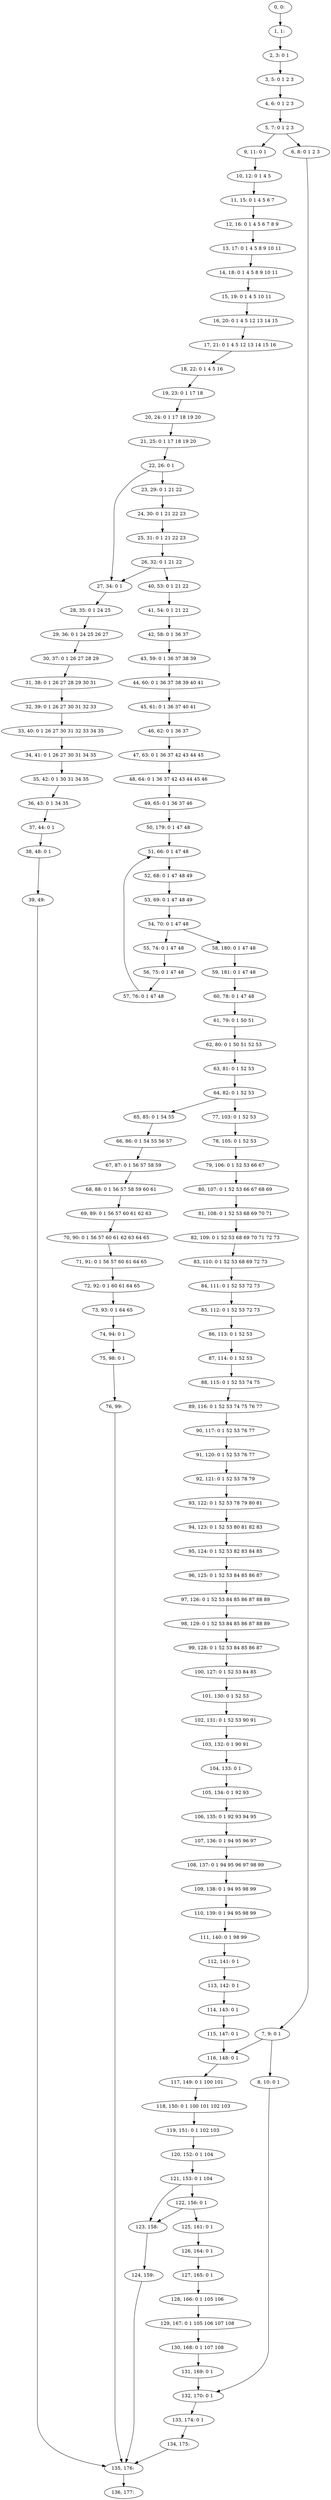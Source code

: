 digraph G {
0[label="0, 0: "];
1[label="1, 1: "];
2[label="2, 3: 0 1 "];
3[label="3, 5: 0 1 2 3 "];
4[label="4, 6: 0 1 2 3 "];
5[label="5, 7: 0 1 2 3 "];
6[label="6, 8: 0 1 2 3 "];
7[label="7, 9: 0 1 "];
8[label="8, 10: 0 1 "];
9[label="9, 11: 0 1 "];
10[label="10, 12: 0 1 4 5 "];
11[label="11, 15: 0 1 4 5 6 7 "];
12[label="12, 16: 0 1 4 5 6 7 8 9 "];
13[label="13, 17: 0 1 4 5 8 9 10 11 "];
14[label="14, 18: 0 1 4 5 8 9 10 11 "];
15[label="15, 19: 0 1 4 5 10 11 "];
16[label="16, 20: 0 1 4 5 12 13 14 15 "];
17[label="17, 21: 0 1 4 5 12 13 14 15 16 "];
18[label="18, 22: 0 1 4 5 16 "];
19[label="19, 23: 0 1 17 18 "];
20[label="20, 24: 0 1 17 18 19 20 "];
21[label="21, 25: 0 1 17 18 19 20 "];
22[label="22, 26: 0 1 "];
23[label="23, 29: 0 1 21 22 "];
24[label="24, 30: 0 1 21 22 23 "];
25[label="25, 31: 0 1 21 22 23 "];
26[label="26, 32: 0 1 21 22 "];
27[label="27, 34: 0 1 "];
28[label="28, 35: 0 1 24 25 "];
29[label="29, 36: 0 1 24 25 26 27 "];
30[label="30, 37: 0 1 26 27 28 29 "];
31[label="31, 38: 0 1 26 27 28 29 30 31 "];
32[label="32, 39: 0 1 26 27 30 31 32 33 "];
33[label="33, 40: 0 1 26 27 30 31 32 33 34 35 "];
34[label="34, 41: 0 1 26 27 30 31 34 35 "];
35[label="35, 42: 0 1 30 31 34 35 "];
36[label="36, 43: 0 1 34 35 "];
37[label="37, 44: 0 1 "];
38[label="38, 48: 0 1 "];
39[label="39, 49: "];
40[label="40, 53: 0 1 21 22 "];
41[label="41, 54: 0 1 21 22 "];
42[label="42, 58: 0 1 36 37 "];
43[label="43, 59: 0 1 36 37 38 39 "];
44[label="44, 60: 0 1 36 37 38 39 40 41 "];
45[label="45, 61: 0 1 36 37 40 41 "];
46[label="46, 62: 0 1 36 37 "];
47[label="47, 63: 0 1 36 37 42 43 44 45 "];
48[label="48, 64: 0 1 36 37 42 43 44 45 46 "];
49[label="49, 65: 0 1 36 37 46 "];
50[label="50, 179: 0 1 47 48 "];
51[label="51, 66: 0 1 47 48 "];
52[label="52, 68: 0 1 47 48 49 "];
53[label="53, 69: 0 1 47 48 49 "];
54[label="54, 70: 0 1 47 48 "];
55[label="55, 74: 0 1 47 48 "];
56[label="56, 75: 0 1 47 48 "];
57[label="57, 76: 0 1 47 48 "];
58[label="58, 180: 0 1 47 48 "];
59[label="59, 181: 0 1 47 48 "];
60[label="60, 78: 0 1 47 48 "];
61[label="61, 79: 0 1 50 51 "];
62[label="62, 80: 0 1 50 51 52 53 "];
63[label="63, 81: 0 1 52 53 "];
64[label="64, 82: 0 1 52 53 "];
65[label="65, 85: 0 1 54 55 "];
66[label="66, 86: 0 1 54 55 56 57 "];
67[label="67, 87: 0 1 56 57 58 59 "];
68[label="68, 88: 0 1 56 57 58 59 60 61 "];
69[label="69, 89: 0 1 56 57 60 61 62 63 "];
70[label="70, 90: 0 1 56 57 60 61 62 63 64 65 "];
71[label="71, 91: 0 1 56 57 60 61 64 65 "];
72[label="72, 92: 0 1 60 61 64 65 "];
73[label="73, 93: 0 1 64 65 "];
74[label="74, 94: 0 1 "];
75[label="75, 98: 0 1 "];
76[label="76, 99: "];
77[label="77, 103: 0 1 52 53 "];
78[label="78, 105: 0 1 52 53 "];
79[label="79, 106: 0 1 52 53 66 67 "];
80[label="80, 107: 0 1 52 53 66 67 68 69 "];
81[label="81, 108: 0 1 52 53 68 69 70 71 "];
82[label="82, 109: 0 1 52 53 68 69 70 71 72 73 "];
83[label="83, 110: 0 1 52 53 68 69 72 73 "];
84[label="84, 111: 0 1 52 53 72 73 "];
85[label="85, 112: 0 1 52 53 72 73 "];
86[label="86, 113: 0 1 52 53 "];
87[label="87, 114: 0 1 52 53 "];
88[label="88, 115: 0 1 52 53 74 75 "];
89[label="89, 116: 0 1 52 53 74 75 76 77 "];
90[label="90, 117: 0 1 52 53 76 77 "];
91[label="91, 120: 0 1 52 53 76 77 "];
92[label="92, 121: 0 1 52 53 78 79 "];
93[label="93, 122: 0 1 52 53 78 79 80 81 "];
94[label="94, 123: 0 1 52 53 80 81 82 83 "];
95[label="95, 124: 0 1 52 53 82 83 84 85 "];
96[label="96, 125: 0 1 52 53 84 85 86 87 "];
97[label="97, 126: 0 1 52 53 84 85 86 87 88 89 "];
98[label="98, 129: 0 1 52 53 84 85 86 87 88 89 "];
99[label="99, 128: 0 1 52 53 84 85 86 87 "];
100[label="100, 127: 0 1 52 53 84 85 "];
101[label="101, 130: 0 1 52 53 "];
102[label="102, 131: 0 1 52 53 90 91 "];
103[label="103, 132: 0 1 90 91 "];
104[label="104, 133: 0 1 "];
105[label="105, 134: 0 1 92 93 "];
106[label="106, 135: 0 1 92 93 94 95 "];
107[label="107, 136: 0 1 94 95 96 97 "];
108[label="108, 137: 0 1 94 95 96 97 98 99 "];
109[label="109, 138: 0 1 94 95 98 99 "];
110[label="110, 139: 0 1 94 95 98 99 "];
111[label="111, 140: 0 1 98 99 "];
112[label="112, 141: 0 1 "];
113[label="113, 142: 0 1 "];
114[label="114, 143: 0 1 "];
115[label="115, 147: 0 1 "];
116[label="116, 148: 0 1 "];
117[label="117, 149: 0 1 100 101 "];
118[label="118, 150: 0 1 100 101 102 103 "];
119[label="119, 151: 0 1 102 103 "];
120[label="120, 152: 0 1 104 "];
121[label="121, 153: 0 1 104 "];
122[label="122, 156: 0 1 "];
123[label="123, 158: "];
124[label="124, 159: "];
125[label="125, 161: 0 1 "];
126[label="126, 164: 0 1 "];
127[label="127, 165: 0 1 "];
128[label="128, 166: 0 1 105 106 "];
129[label="129, 167: 0 1 105 106 107 108 "];
130[label="130, 168: 0 1 107 108 "];
131[label="131, 169: 0 1 "];
132[label="132, 170: 0 1 "];
133[label="133, 174: 0 1 "];
134[label="134, 175: "];
135[label="135, 176: "];
136[label="136, 177: "];
0->1 ;
1->2 ;
2->3 ;
3->4 ;
4->5 ;
5->6 ;
5->9 ;
6->7 ;
7->8 ;
7->116 ;
8->132 ;
9->10 ;
10->11 ;
11->12 ;
12->13 ;
13->14 ;
14->15 ;
15->16 ;
16->17 ;
17->18 ;
18->19 ;
19->20 ;
20->21 ;
21->22 ;
22->23 ;
22->27 ;
23->24 ;
24->25 ;
25->26 ;
26->27 ;
26->40 ;
27->28 ;
28->29 ;
29->30 ;
30->31 ;
31->32 ;
32->33 ;
33->34 ;
34->35 ;
35->36 ;
36->37 ;
37->38 ;
38->39 ;
39->135 ;
40->41 ;
41->42 ;
42->43 ;
43->44 ;
44->45 ;
45->46 ;
46->47 ;
47->48 ;
48->49 ;
49->50 ;
50->51 ;
51->52 ;
52->53 ;
53->54 ;
54->55 ;
54->58 ;
55->56 ;
56->57 ;
57->51 ;
58->59 ;
59->60 ;
60->61 ;
61->62 ;
62->63 ;
63->64 ;
64->65 ;
64->77 ;
65->66 ;
66->67 ;
67->68 ;
68->69 ;
69->70 ;
70->71 ;
71->72 ;
72->73 ;
73->74 ;
74->75 ;
75->76 ;
76->135 ;
77->78 ;
78->79 ;
79->80 ;
80->81 ;
81->82 ;
82->83 ;
83->84 ;
84->85 ;
85->86 ;
86->87 ;
87->88 ;
88->89 ;
89->90 ;
90->91 ;
91->92 ;
92->93 ;
93->94 ;
94->95 ;
95->96 ;
96->97 ;
97->98 ;
98->99 ;
99->100 ;
100->101 ;
101->102 ;
102->103 ;
103->104 ;
104->105 ;
105->106 ;
106->107 ;
107->108 ;
108->109 ;
109->110 ;
110->111 ;
111->112 ;
112->113 ;
113->114 ;
114->115 ;
115->116 ;
116->117 ;
117->118 ;
118->119 ;
119->120 ;
120->121 ;
121->122 ;
121->123 ;
122->123 ;
122->125 ;
123->124 ;
124->135 ;
125->126 ;
126->127 ;
127->128 ;
128->129 ;
129->130 ;
130->131 ;
131->132 ;
132->133 ;
133->134 ;
134->135 ;
135->136 ;
}
